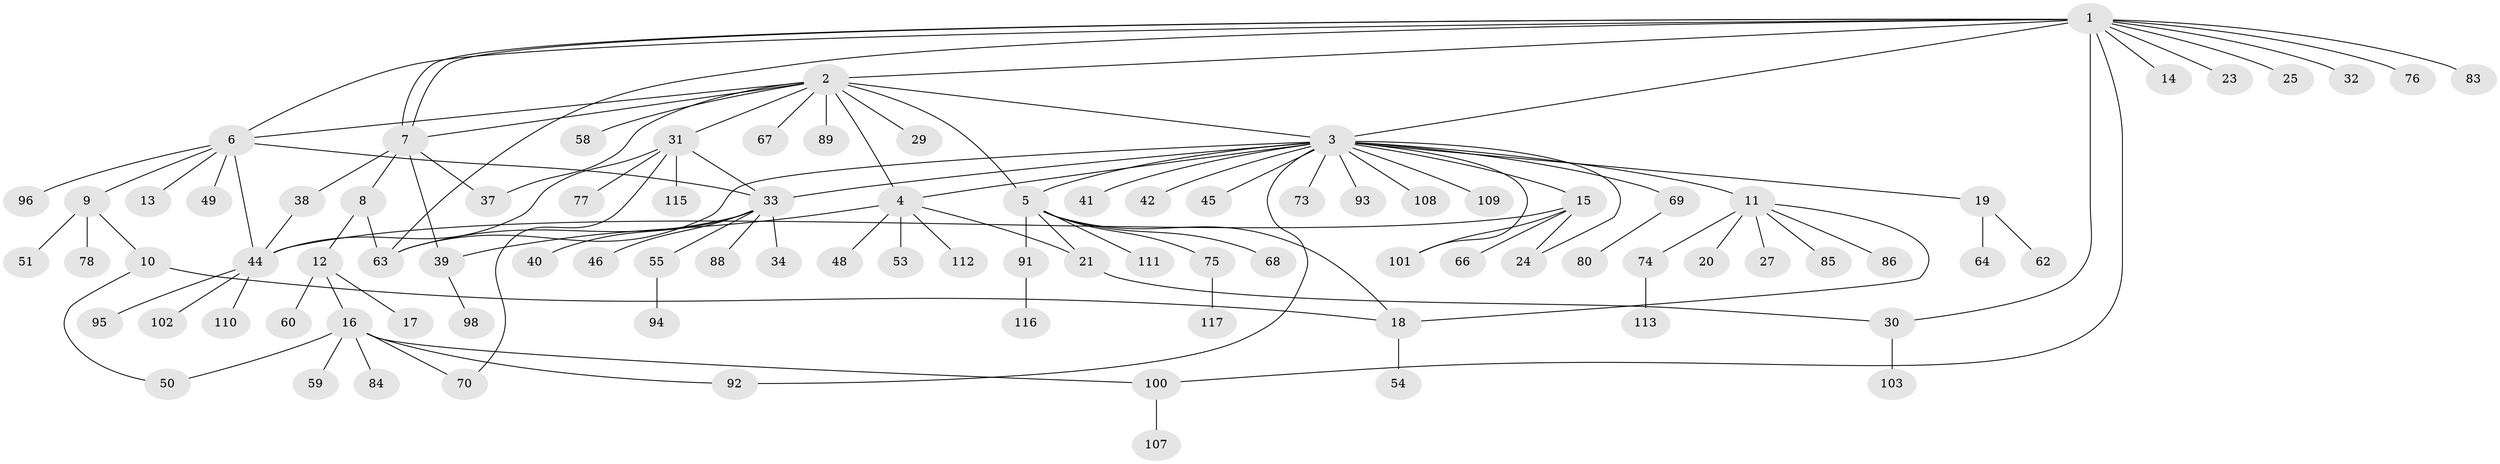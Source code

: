 // original degree distribution, {15: 0.00847457627118644, 12: 0.00847457627118644, 13: 0.00847457627118644, 5: 0.03389830508474576, 6: 0.025423728813559324, 8: 0.025423728813559324, 3: 0.059322033898305086, 2: 0.2288135593220339, 1: 0.5254237288135594, 4: 0.05084745762711865, 11: 0.01694915254237288, 7: 0.00847457627118644}
// Generated by graph-tools (version 1.1) at 2025/41/03/06/25 10:41:52]
// undirected, 92 vertices, 117 edges
graph export_dot {
graph [start="1"]
  node [color=gray90,style=filled];
  1 [super="+90"];
  2 [super="+35"];
  3 [super="+22"];
  4 [super="+47"];
  5 [super="+57"];
  6 [super="+61"];
  7 [super="+79"];
  8 [super="+106"];
  9 [super="+82"];
  10;
  11 [super="+28"];
  12 [super="+114"];
  13 [super="+26"];
  14;
  15 [super="+97"];
  16 [super="+99"];
  17 [super="+105"];
  18 [super="+56"];
  19 [super="+65"];
  20;
  21;
  23;
  24;
  25;
  27;
  29;
  30 [super="+87"];
  31 [super="+36"];
  32;
  33 [super="+43"];
  34;
  37;
  38 [super="+72"];
  39;
  40;
  41;
  42 [super="+71"];
  44 [super="+52"];
  45;
  46;
  48;
  49;
  50;
  51;
  53;
  54;
  55;
  58;
  59;
  60;
  62;
  63 [super="+104"];
  64;
  66;
  67;
  68;
  69;
  70;
  73;
  74;
  75 [super="+81"];
  76;
  77;
  78;
  80;
  83;
  84;
  85;
  86;
  88;
  89;
  91;
  92;
  93;
  94;
  95;
  96;
  98;
  100 [super="+118"];
  101;
  102;
  103;
  107;
  108;
  109;
  110;
  111;
  112;
  113;
  115;
  116;
  117;
  1 -- 2 [weight=2];
  1 -- 6;
  1 -- 7;
  1 -- 7;
  1 -- 14;
  1 -- 23;
  1 -- 25;
  1 -- 30;
  1 -- 32;
  1 -- 63;
  1 -- 76;
  1 -- 83;
  1 -- 100;
  1 -- 3;
  2 -- 3;
  2 -- 5;
  2 -- 6;
  2 -- 29;
  2 -- 31;
  2 -- 37;
  2 -- 58;
  2 -- 89;
  2 -- 4;
  2 -- 67;
  2 -- 7;
  3 -- 4;
  3 -- 5;
  3 -- 11 [weight=2];
  3 -- 15;
  3 -- 19;
  3 -- 33 [weight=2];
  3 -- 45;
  3 -- 69;
  3 -- 73;
  3 -- 108;
  3 -- 101;
  3 -- 41;
  3 -- 42;
  3 -- 109;
  3 -- 24;
  3 -- 92;
  3 -- 93;
  3 -- 63;
  4 -- 21;
  4 -- 39;
  4 -- 48;
  4 -- 112;
  4 -- 53;
  5 -- 68;
  5 -- 91;
  5 -- 111;
  5 -- 75;
  5 -- 18;
  5 -- 21;
  6 -- 9;
  6 -- 13;
  6 -- 33;
  6 -- 49;
  6 -- 96;
  6 -- 44;
  7 -- 8;
  7 -- 37;
  7 -- 38;
  7 -- 39;
  8 -- 12;
  8 -- 63;
  9 -- 10;
  9 -- 51;
  9 -- 78;
  10 -- 50;
  10 -- 18;
  11 -- 18;
  11 -- 20;
  11 -- 27;
  11 -- 74;
  11 -- 85;
  11 -- 86;
  12 -- 16;
  12 -- 17;
  12 -- 60;
  15 -- 24;
  15 -- 66;
  15 -- 101;
  15 -- 44;
  16 -- 50;
  16 -- 59;
  16 -- 70;
  16 -- 84;
  16 -- 92;
  16 -- 100;
  18 -- 54;
  19 -- 62;
  19 -- 64;
  21 -- 30;
  30 -- 103;
  31 -- 33;
  31 -- 44;
  31 -- 70;
  31 -- 115;
  31 -- 77;
  33 -- 34;
  33 -- 40;
  33 -- 46;
  33 -- 55;
  33 -- 63;
  33 -- 88;
  38 -- 44;
  39 -- 98;
  44 -- 95;
  44 -- 102;
  44 -- 110;
  55 -- 94;
  69 -- 80;
  74 -- 113;
  75 -- 117;
  91 -- 116;
  100 -- 107;
}
